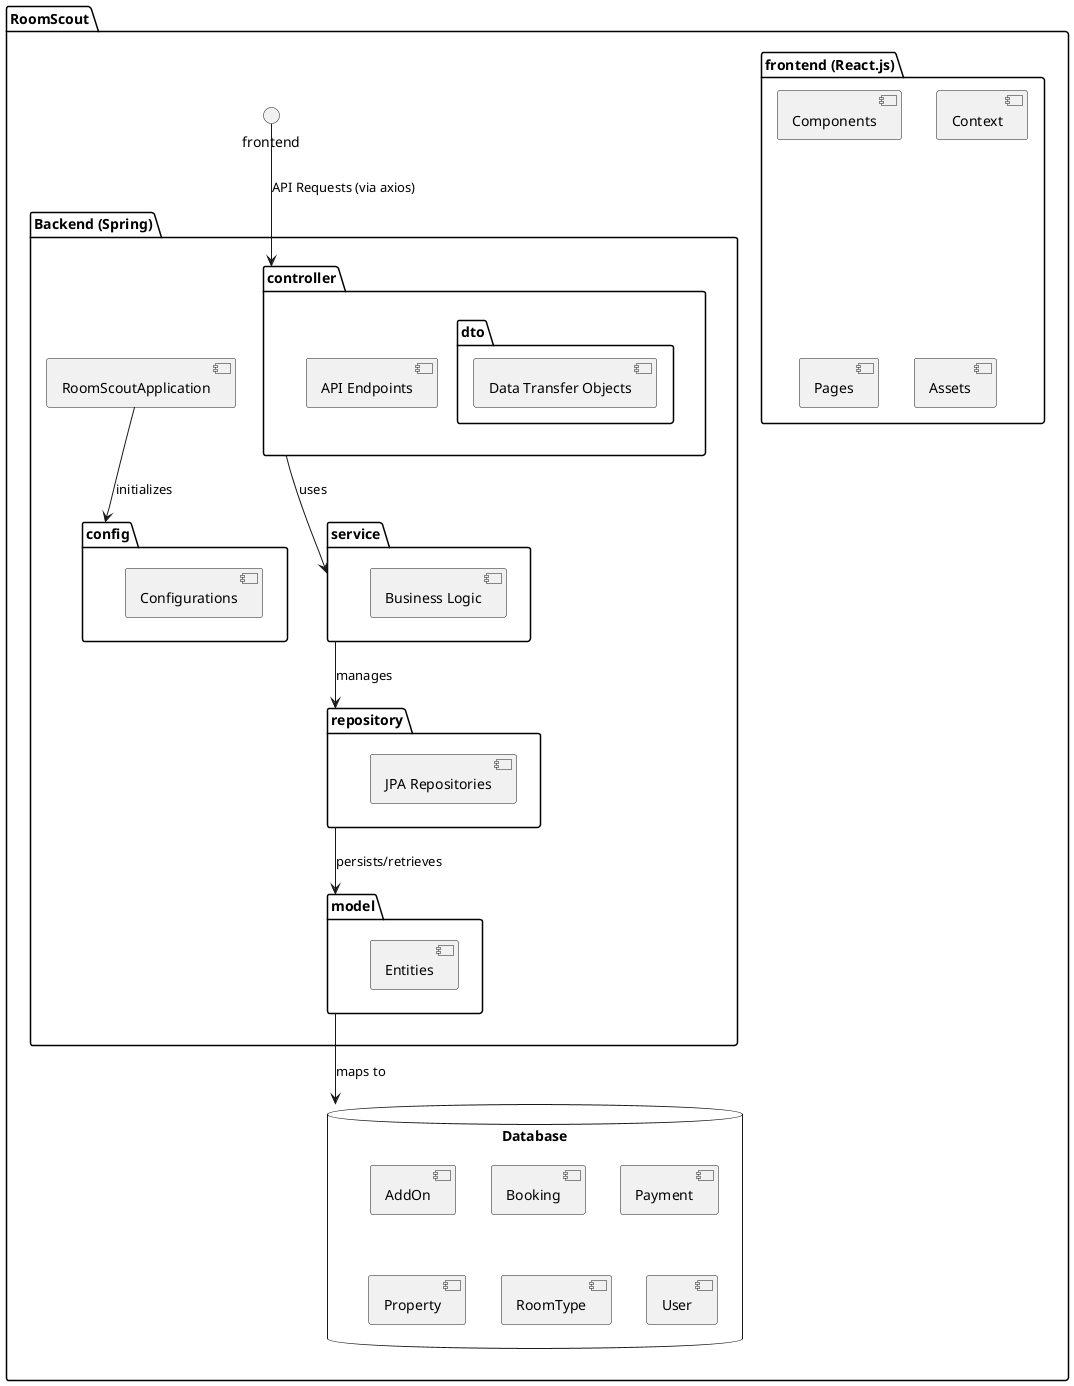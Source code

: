 @startuml Roomscout App
package "RoomScout" {
    folder "Backend (Spring)" {
        folder "config" {
            [Configurations]
        }

        folder "model" {
            [Entities]
        }

        folder "repository" {
            [JPA Repositories]
        }

        folder "controller" {
            folder "dto" {
                [Data Transfer Objects]
            }
            [API Endpoints]
        }

        folder "service" {
            [Business Logic]
        }

        component "RoomScoutApplication" as mainApp
    }

    folder "frontend (React.js)" {
        [Components]
        [Context]
        [Pages]
        [Assets]
    }

    database "Database" {
        [AddOn]
        [Booking]
        [Payment]
        [Property]
        [RoomType]
        [User]
    }

    controller --> service : uses
    service --> repository : manages
    repository --> model : persists/retrieves
    mainApp --> config : initializes
    frontend --> controller : API Requests (via axios)
    model --> Database : maps to
}
@enduml

